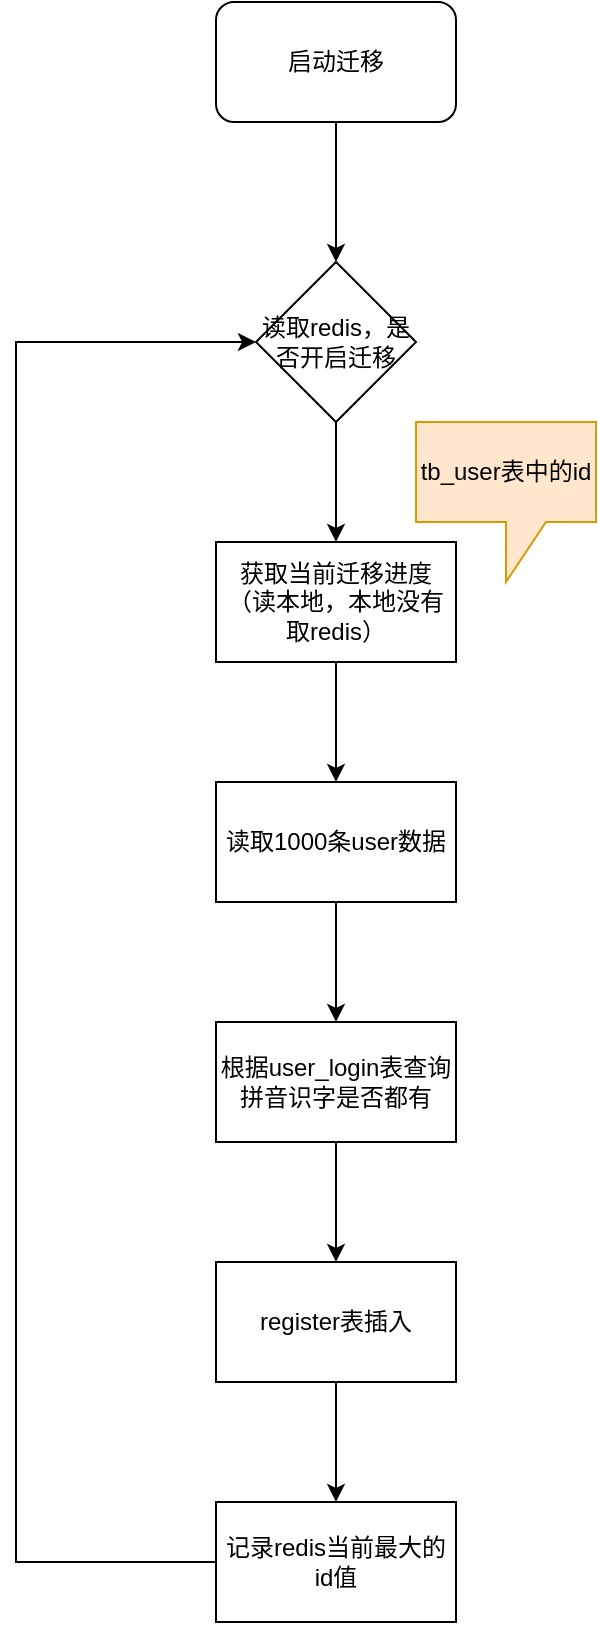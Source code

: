 <mxfile version="14.8.3" type="github">
  <diagram id="m_lp1wQx3Evs8eiDf-fM" name="Page-1">
    <mxGraphModel dx="1426" dy="800" grid="1" gridSize="10" guides="1" tooltips="1" connect="1" arrows="1" fold="1" page="1" pageScale="1" pageWidth="827" pageHeight="1169" math="0" shadow="0">
      <root>
        <mxCell id="0" />
        <mxCell id="1" parent="0" />
        <mxCell id="-KgJPHTQ8vY9QNcXXSXd-6" style="edgeStyle=orthogonalEdgeStyle;rounded=0;orthogonalLoop=1;jettySize=auto;html=1;entryX=0.5;entryY=0;entryDx=0;entryDy=0;" edge="1" parent="1" source="-KgJPHTQ8vY9QNcXXSXd-1" target="-KgJPHTQ8vY9QNcXXSXd-3">
          <mxGeometry relative="1" as="geometry" />
        </mxCell>
        <mxCell id="-KgJPHTQ8vY9QNcXXSXd-1" value="启动迁移" style="rounded=1;whiteSpace=wrap;html=1;" vertex="1" parent="1">
          <mxGeometry x="330" y="120" width="120" height="60" as="geometry" />
        </mxCell>
        <mxCell id="-KgJPHTQ8vY9QNcXXSXd-7" style="edgeStyle=orthogonalEdgeStyle;rounded=0;orthogonalLoop=1;jettySize=auto;html=1;entryX=0.5;entryY=0;entryDx=0;entryDy=0;" edge="1" parent="1" source="-KgJPHTQ8vY9QNcXXSXd-3" target="-KgJPHTQ8vY9QNcXXSXd-4">
          <mxGeometry relative="1" as="geometry" />
        </mxCell>
        <mxCell id="-KgJPHTQ8vY9QNcXXSXd-3" value="&lt;span&gt;读取redis，是否开启迁移&lt;/span&gt;" style="rhombus;whiteSpace=wrap;html=1;" vertex="1" parent="1">
          <mxGeometry x="350" y="250" width="80" height="80" as="geometry" />
        </mxCell>
        <mxCell id="-KgJPHTQ8vY9QNcXXSXd-10" style="edgeStyle=orthogonalEdgeStyle;rounded=0;orthogonalLoop=1;jettySize=auto;html=1;" edge="1" parent="1" source="-KgJPHTQ8vY9QNcXXSXd-4" target="-KgJPHTQ8vY9QNcXXSXd-8">
          <mxGeometry relative="1" as="geometry" />
        </mxCell>
        <mxCell id="-KgJPHTQ8vY9QNcXXSXd-4" value="获取当前迁移进度&lt;br&gt;（读本地，本地没有取redis）" style="rounded=0;whiteSpace=wrap;html=1;" vertex="1" parent="1">
          <mxGeometry x="330" y="390" width="120" height="60" as="geometry" />
        </mxCell>
        <mxCell id="-KgJPHTQ8vY9QNcXXSXd-5" value="tb_user表中的id" style="shape=callout;whiteSpace=wrap;html=1;perimeter=calloutPerimeter;fillColor=#ffe6cc;strokeColor=#d79b00;" vertex="1" parent="1">
          <mxGeometry x="430" y="330" width="90" height="80" as="geometry" />
        </mxCell>
        <mxCell id="-KgJPHTQ8vY9QNcXXSXd-11" style="edgeStyle=orthogonalEdgeStyle;rounded=0;orthogonalLoop=1;jettySize=auto;html=1;entryX=0.5;entryY=0;entryDx=0;entryDy=0;" edge="1" parent="1" source="-KgJPHTQ8vY9QNcXXSXd-8" target="-KgJPHTQ8vY9QNcXXSXd-9">
          <mxGeometry relative="1" as="geometry" />
        </mxCell>
        <mxCell id="-KgJPHTQ8vY9QNcXXSXd-8" value="读取1000条user数据" style="rounded=0;whiteSpace=wrap;html=1;" vertex="1" parent="1">
          <mxGeometry x="330" y="510" width="120" height="60" as="geometry" />
        </mxCell>
        <mxCell id="-KgJPHTQ8vY9QNcXXSXd-14" style="edgeStyle=orthogonalEdgeStyle;rounded=0;orthogonalLoop=1;jettySize=auto;html=1;entryX=0.5;entryY=0;entryDx=0;entryDy=0;" edge="1" parent="1" source="-KgJPHTQ8vY9QNcXXSXd-9" target="-KgJPHTQ8vY9QNcXXSXd-13">
          <mxGeometry relative="1" as="geometry" />
        </mxCell>
        <mxCell id="-KgJPHTQ8vY9QNcXXSXd-9" value="根据user_login表查询拼音识字是否都有" style="rounded=0;whiteSpace=wrap;html=1;" vertex="1" parent="1">
          <mxGeometry x="330" y="630" width="120" height="60" as="geometry" />
        </mxCell>
        <mxCell id="-KgJPHTQ8vY9QNcXXSXd-16" style="edgeStyle=orthogonalEdgeStyle;rounded=0;orthogonalLoop=1;jettySize=auto;html=1;" edge="1" parent="1" source="-KgJPHTQ8vY9QNcXXSXd-13" target="-KgJPHTQ8vY9QNcXXSXd-15">
          <mxGeometry relative="1" as="geometry" />
        </mxCell>
        <mxCell id="-KgJPHTQ8vY9QNcXXSXd-13" value="register表插入" style="rounded=0;whiteSpace=wrap;html=1;" vertex="1" parent="1">
          <mxGeometry x="330" y="750" width="120" height="60" as="geometry" />
        </mxCell>
        <mxCell id="-KgJPHTQ8vY9QNcXXSXd-17" style="edgeStyle=orthogonalEdgeStyle;rounded=0;orthogonalLoop=1;jettySize=auto;html=1;entryX=0;entryY=0.5;entryDx=0;entryDy=0;" edge="1" parent="1" source="-KgJPHTQ8vY9QNcXXSXd-15" target="-KgJPHTQ8vY9QNcXXSXd-3">
          <mxGeometry relative="1" as="geometry">
            <Array as="points">
              <mxPoint x="230" y="900" />
              <mxPoint x="230" y="290" />
            </Array>
          </mxGeometry>
        </mxCell>
        <mxCell id="-KgJPHTQ8vY9QNcXXSXd-15" value="记录redis当前最大的id值" style="rounded=0;whiteSpace=wrap;html=1;" vertex="1" parent="1">
          <mxGeometry x="330" y="870" width="120" height="60" as="geometry" />
        </mxCell>
      </root>
    </mxGraphModel>
  </diagram>
</mxfile>
